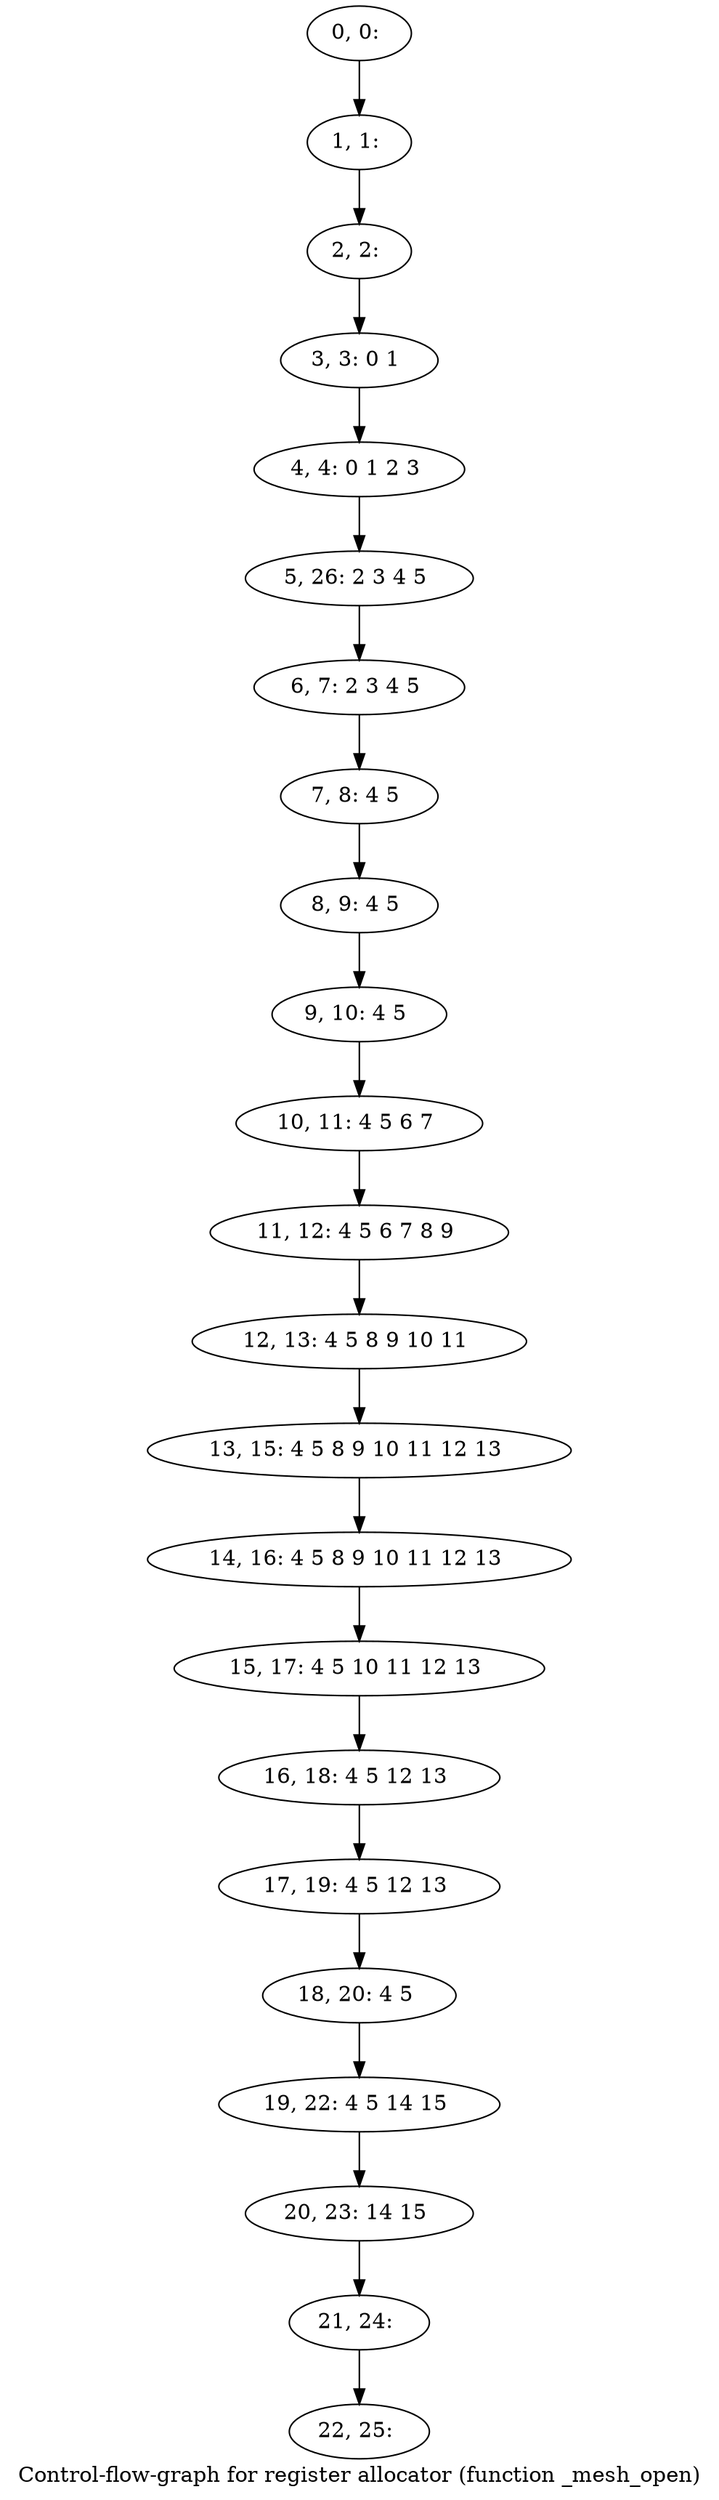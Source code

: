 digraph G {
graph [label="Control-flow-graph for register allocator (function _mesh_open)"]
0[label="0, 0: "];
1[label="1, 1: "];
2[label="2, 2: "];
3[label="3, 3: 0 1 "];
4[label="4, 4: 0 1 2 3 "];
5[label="5, 26: 2 3 4 5 "];
6[label="6, 7: 2 3 4 5 "];
7[label="7, 8: 4 5 "];
8[label="8, 9: 4 5 "];
9[label="9, 10: 4 5 "];
10[label="10, 11: 4 5 6 7 "];
11[label="11, 12: 4 5 6 7 8 9 "];
12[label="12, 13: 4 5 8 9 10 11 "];
13[label="13, 15: 4 5 8 9 10 11 12 13 "];
14[label="14, 16: 4 5 8 9 10 11 12 13 "];
15[label="15, 17: 4 5 10 11 12 13 "];
16[label="16, 18: 4 5 12 13 "];
17[label="17, 19: 4 5 12 13 "];
18[label="18, 20: 4 5 "];
19[label="19, 22: 4 5 14 15 "];
20[label="20, 23: 14 15 "];
21[label="21, 24: "];
22[label="22, 25: "];
0->1 ;
1->2 ;
2->3 ;
3->4 ;
4->5 ;
5->6 ;
6->7 ;
7->8 ;
8->9 ;
9->10 ;
10->11 ;
11->12 ;
12->13 ;
13->14 ;
14->15 ;
15->16 ;
16->17 ;
17->18 ;
18->19 ;
19->20 ;
20->21 ;
21->22 ;
}
